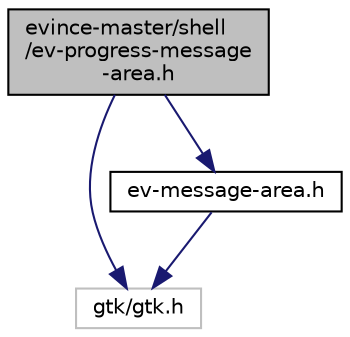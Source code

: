 digraph "evince-master/shell/ev-progress-message-area.h"
{
  edge [fontname="Helvetica",fontsize="10",labelfontname="Helvetica",labelfontsize="10"];
  node [fontname="Helvetica",fontsize="10",shape=record];
  Node1 [label="evince-master/shell\l/ev-progress-message\l-area.h",height=0.2,width=0.4,color="black", fillcolor="grey75", style="filled" fontcolor="black"];
  Node1 -> Node2 [color="midnightblue",fontsize="10",style="solid",fontname="Helvetica"];
  Node2 [label="gtk/gtk.h",height=0.2,width=0.4,color="grey75", fillcolor="white", style="filled"];
  Node1 -> Node3 [color="midnightblue",fontsize="10",style="solid",fontname="Helvetica"];
  Node3 [label="ev-message-area.h",height=0.2,width=0.4,color="black", fillcolor="white", style="filled",URL="$d2/d92/ev-message-area_8h.html"];
  Node3 -> Node2 [color="midnightblue",fontsize="10",style="solid",fontname="Helvetica"];
}
